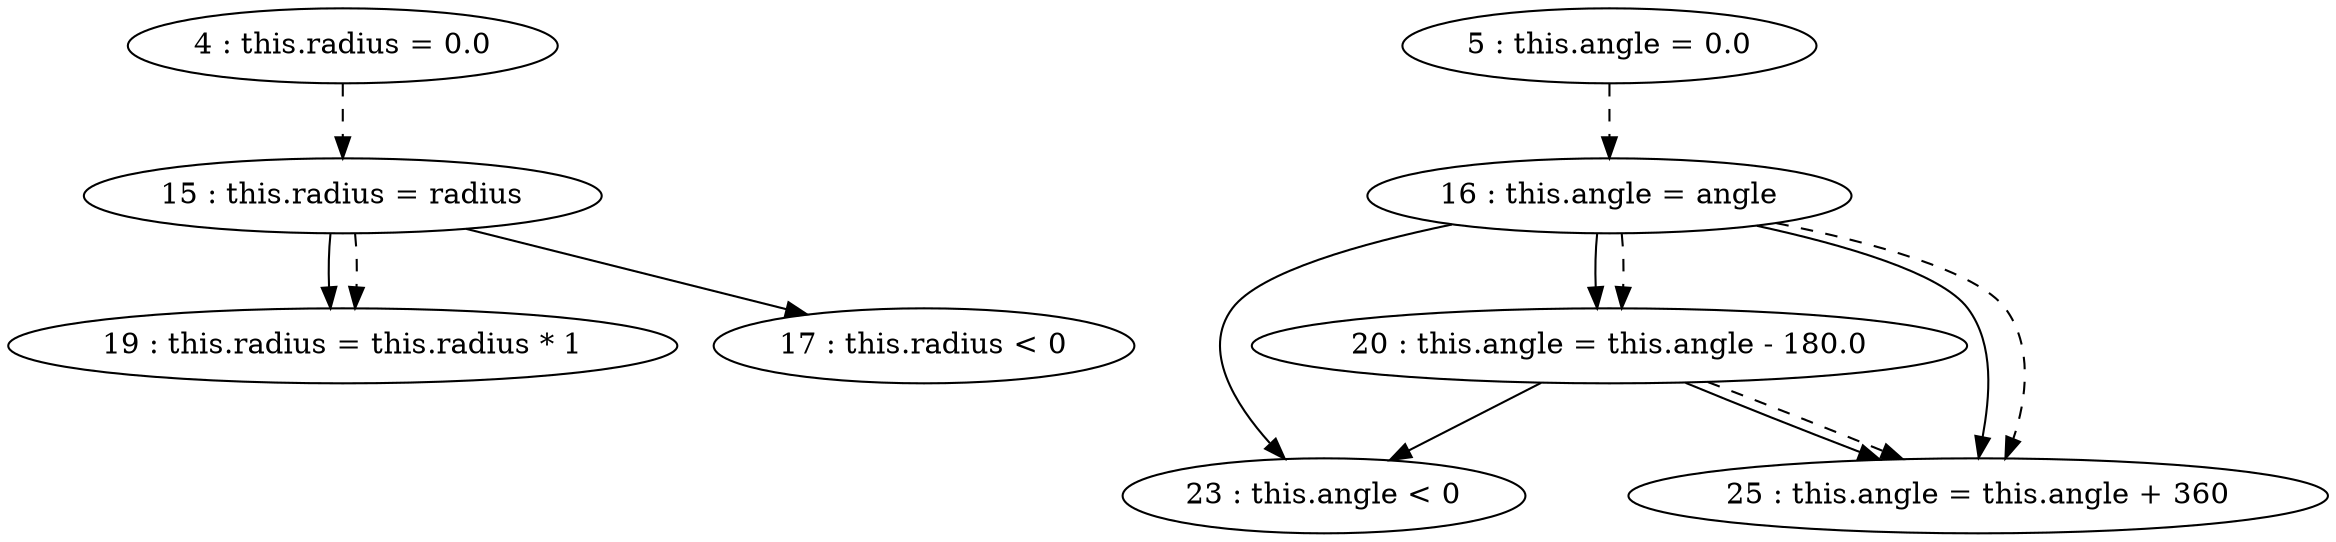 digraph G {
"4 : this.radius = 0.0"
"4 : this.radius = 0.0" -> "15 : this.radius = radius" [style=dashed]
"5 : this.angle = 0.0"
"5 : this.angle = 0.0" -> "16 : this.angle = angle" [style=dashed]
"15 : this.radius = radius"
"15 : this.radius = radius" -> "19 : this.radius = this.radius * 1"
"15 : this.radius = radius" -> "17 : this.radius < 0"
"15 : this.radius = radius" -> "19 : this.radius = this.radius * 1" [style=dashed]
"16 : this.angle = angle"
"16 : this.angle = angle" -> "23 : this.angle < 0"
"16 : this.angle = angle" -> "25 : this.angle = this.angle + 360"
"16 : this.angle = angle" -> "20 : this.angle = this.angle - 180.0"
"16 : this.angle = angle" -> "25 : this.angle = this.angle + 360" [style=dashed]
"16 : this.angle = angle" -> "20 : this.angle = this.angle - 180.0" [style=dashed]
"17 : this.radius < 0"
"19 : this.radius = this.radius * 1"
"20 : this.angle = this.angle - 180.0"
"20 : this.angle = this.angle - 180.0" -> "23 : this.angle < 0"
"20 : this.angle = this.angle - 180.0" -> "25 : this.angle = this.angle + 360"
"20 : this.angle = this.angle - 180.0" -> "25 : this.angle = this.angle + 360" [style=dashed]
"23 : this.angle < 0"
"25 : this.angle = this.angle + 360"
}